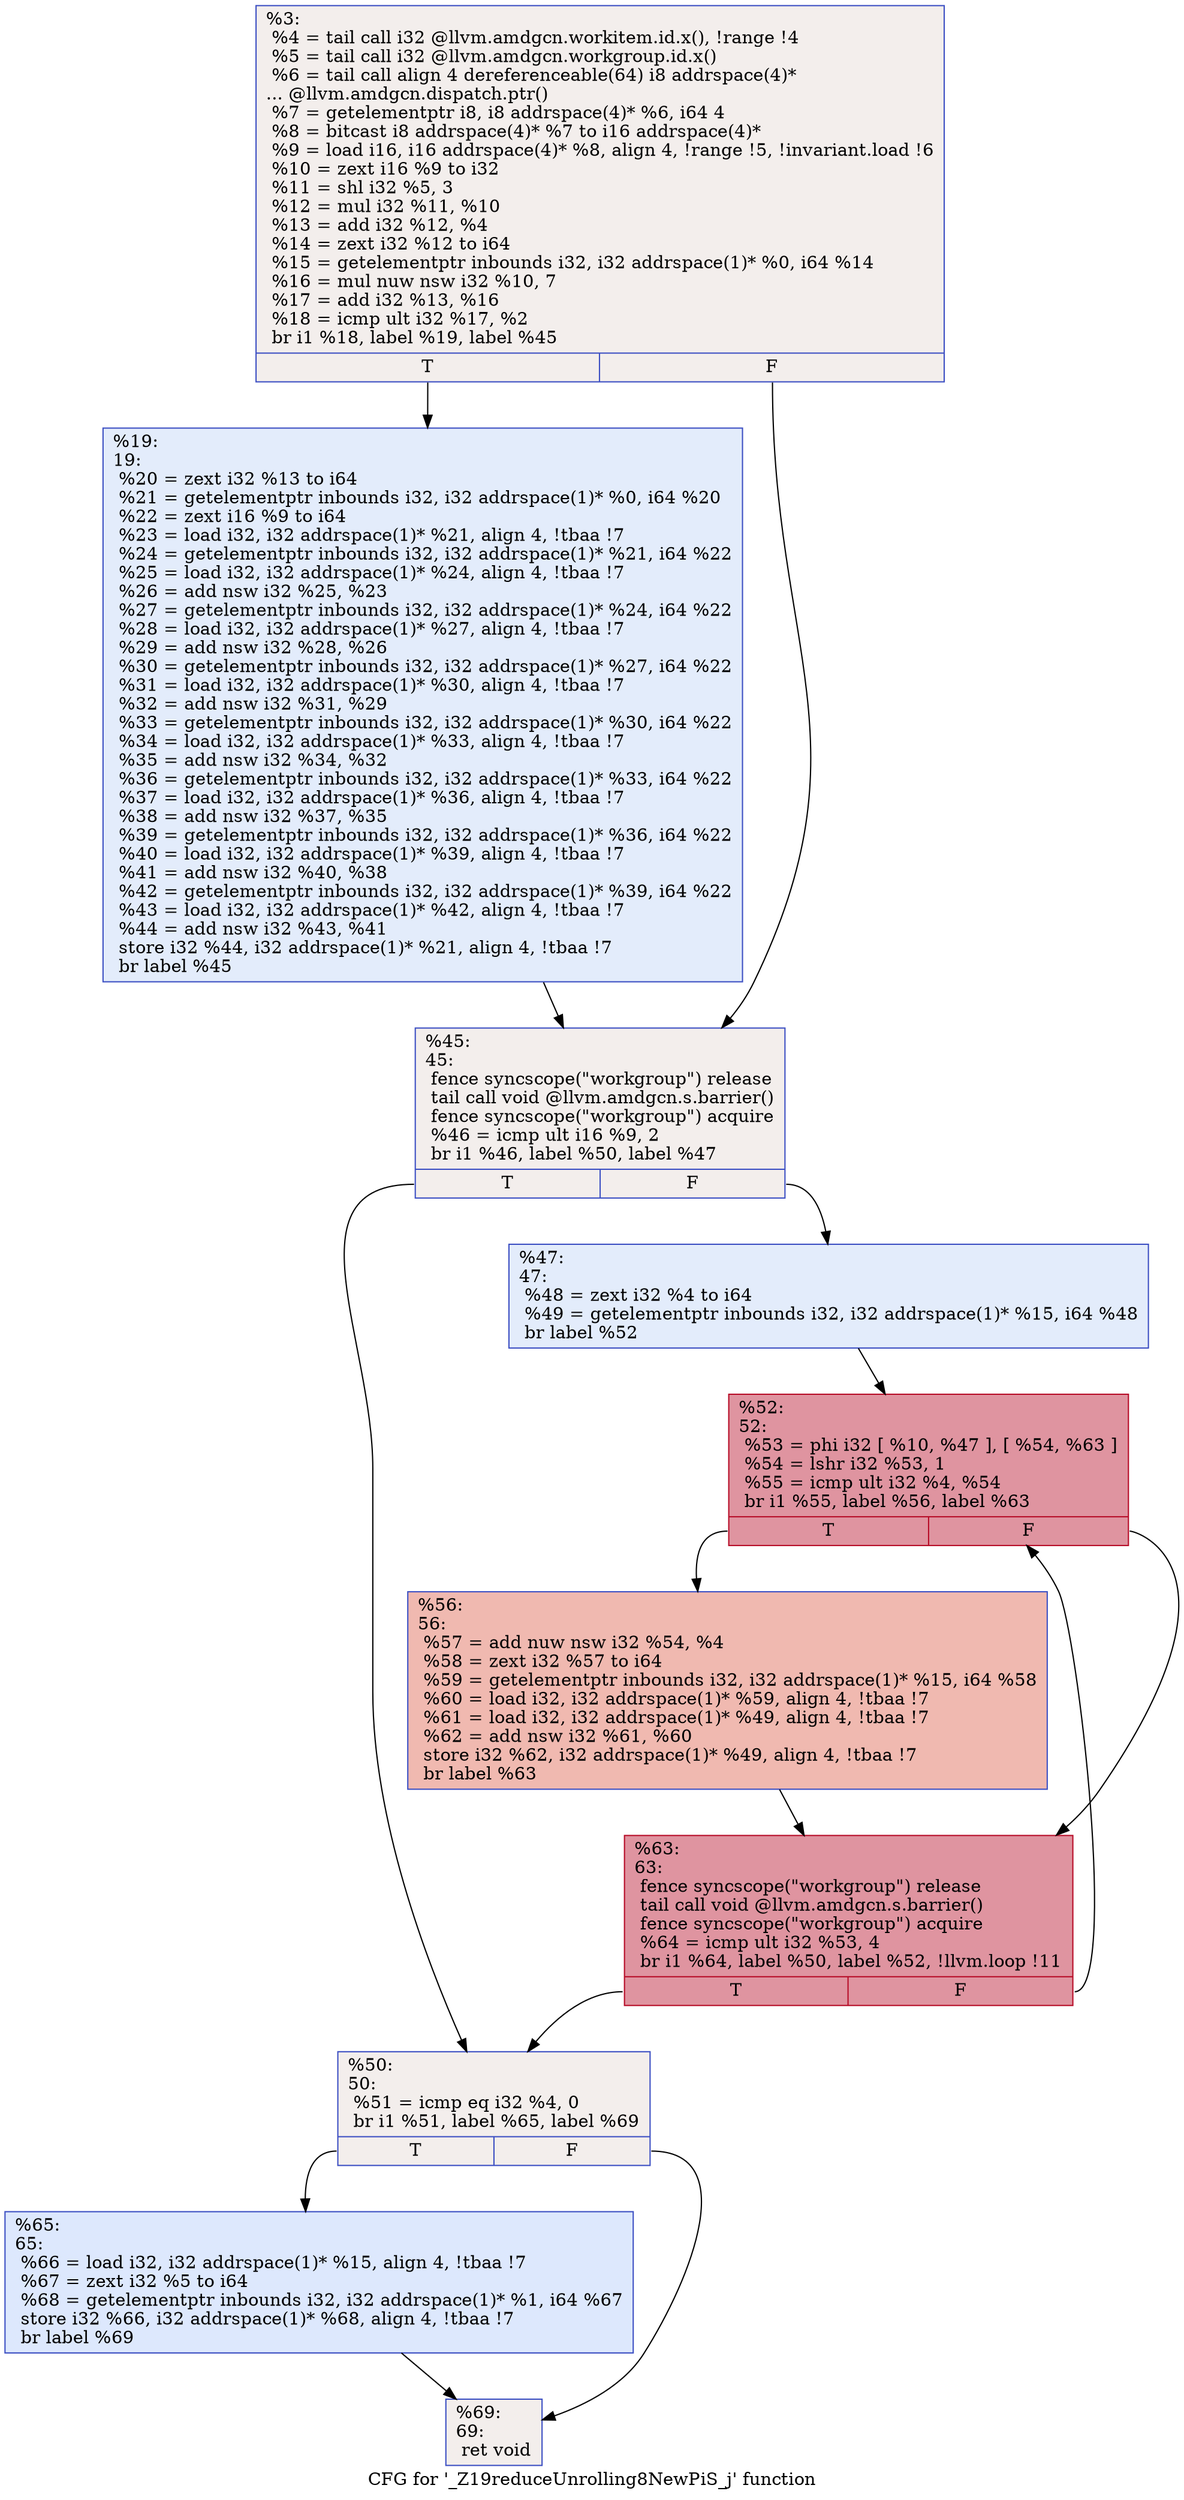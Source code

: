 digraph "CFG for '_Z19reduceUnrolling8NewPiS_j' function" {
	label="CFG for '_Z19reduceUnrolling8NewPiS_j' function";

	Node0x522fc10 [shape=record,color="#3d50c3ff", style=filled, fillcolor="#e3d9d370",label="{%3:\l  %4 = tail call i32 @llvm.amdgcn.workitem.id.x(), !range !4\l  %5 = tail call i32 @llvm.amdgcn.workgroup.id.x()\l  %6 = tail call align 4 dereferenceable(64) i8 addrspace(4)*\l... @llvm.amdgcn.dispatch.ptr()\l  %7 = getelementptr i8, i8 addrspace(4)* %6, i64 4\l  %8 = bitcast i8 addrspace(4)* %7 to i16 addrspace(4)*\l  %9 = load i16, i16 addrspace(4)* %8, align 4, !range !5, !invariant.load !6\l  %10 = zext i16 %9 to i32\l  %11 = shl i32 %5, 3\l  %12 = mul i32 %11, %10\l  %13 = add i32 %12, %4\l  %14 = zext i32 %12 to i64\l  %15 = getelementptr inbounds i32, i32 addrspace(1)* %0, i64 %14\l  %16 = mul nuw nsw i32 %10, 7\l  %17 = add i32 %13, %16\l  %18 = icmp ult i32 %17, %2\l  br i1 %18, label %19, label %45\l|{<s0>T|<s1>F}}"];
	Node0x522fc10:s0 -> Node0x52309a0;
	Node0x522fc10:s1 -> Node0x5231f10;
	Node0x52309a0 [shape=record,color="#3d50c3ff", style=filled, fillcolor="#bfd3f670",label="{%19:\l19:                                               \l  %20 = zext i32 %13 to i64\l  %21 = getelementptr inbounds i32, i32 addrspace(1)* %0, i64 %20\l  %22 = zext i16 %9 to i64\l  %23 = load i32, i32 addrspace(1)* %21, align 4, !tbaa !7\l  %24 = getelementptr inbounds i32, i32 addrspace(1)* %21, i64 %22\l  %25 = load i32, i32 addrspace(1)* %24, align 4, !tbaa !7\l  %26 = add nsw i32 %25, %23\l  %27 = getelementptr inbounds i32, i32 addrspace(1)* %24, i64 %22\l  %28 = load i32, i32 addrspace(1)* %27, align 4, !tbaa !7\l  %29 = add nsw i32 %28, %26\l  %30 = getelementptr inbounds i32, i32 addrspace(1)* %27, i64 %22\l  %31 = load i32, i32 addrspace(1)* %30, align 4, !tbaa !7\l  %32 = add nsw i32 %31, %29\l  %33 = getelementptr inbounds i32, i32 addrspace(1)* %30, i64 %22\l  %34 = load i32, i32 addrspace(1)* %33, align 4, !tbaa !7\l  %35 = add nsw i32 %34, %32\l  %36 = getelementptr inbounds i32, i32 addrspace(1)* %33, i64 %22\l  %37 = load i32, i32 addrspace(1)* %36, align 4, !tbaa !7\l  %38 = add nsw i32 %37, %35\l  %39 = getelementptr inbounds i32, i32 addrspace(1)* %36, i64 %22\l  %40 = load i32, i32 addrspace(1)* %39, align 4, !tbaa !7\l  %41 = add nsw i32 %40, %38\l  %42 = getelementptr inbounds i32, i32 addrspace(1)* %39, i64 %22\l  %43 = load i32, i32 addrspace(1)* %42, align 4, !tbaa !7\l  %44 = add nsw i32 %43, %41\l  store i32 %44, i32 addrspace(1)* %21, align 4, !tbaa !7\l  br label %45\l}"];
	Node0x52309a0 -> Node0x5231f10;
	Node0x5231f10 [shape=record,color="#3d50c3ff", style=filled, fillcolor="#e3d9d370",label="{%45:\l45:                                               \l  fence syncscope(\"workgroup\") release\l  tail call void @llvm.amdgcn.s.barrier()\l  fence syncscope(\"workgroup\") acquire\l  %46 = icmp ult i16 %9, 2\l  br i1 %46, label %50, label %47\l|{<s0>T|<s1>F}}"];
	Node0x5231f10:s0 -> Node0x5233a10;
	Node0x5231f10:s1 -> Node0x5233aa0;
	Node0x5233aa0 [shape=record,color="#3d50c3ff", style=filled, fillcolor="#bfd3f670",label="{%47:\l47:                                               \l  %48 = zext i32 %4 to i64\l  %49 = getelementptr inbounds i32, i32 addrspace(1)* %15, i64 %48\l  br label %52\l}"];
	Node0x5233aa0 -> Node0x5233cf0;
	Node0x5233a10 [shape=record,color="#3d50c3ff", style=filled, fillcolor="#e3d9d370",label="{%50:\l50:                                               \l  %51 = icmp eq i32 %4, 0\l  br i1 %51, label %65, label %69\l|{<s0>T|<s1>F}}"];
	Node0x5233a10:s0 -> Node0x5233e70;
	Node0x5233a10:s1 -> Node0x5233ec0;
	Node0x5233cf0 [shape=record,color="#b70d28ff", style=filled, fillcolor="#b70d2870",label="{%52:\l52:                                               \l  %53 = phi i32 [ %10, %47 ], [ %54, %63 ]\l  %54 = lshr i32 %53, 1\l  %55 = icmp ult i32 %4, %54\l  br i1 %55, label %56, label %63\l|{<s0>T|<s1>F}}"];
	Node0x5233cf0:s0 -> Node0x52342c0;
	Node0x5233cf0:s1 -> Node0x5234030;
	Node0x52342c0 [shape=record,color="#3d50c3ff", style=filled, fillcolor="#de614d70",label="{%56:\l56:                                               \l  %57 = add nuw nsw i32 %54, %4\l  %58 = zext i32 %57 to i64\l  %59 = getelementptr inbounds i32, i32 addrspace(1)* %15, i64 %58\l  %60 = load i32, i32 addrspace(1)* %59, align 4, !tbaa !7\l  %61 = load i32, i32 addrspace(1)* %49, align 4, !tbaa !7\l  %62 = add nsw i32 %61, %60\l  store i32 %62, i32 addrspace(1)* %49, align 4, !tbaa !7\l  br label %63\l}"];
	Node0x52342c0 -> Node0x5234030;
	Node0x5234030 [shape=record,color="#b70d28ff", style=filled, fillcolor="#b70d2870",label="{%63:\l63:                                               \l  fence syncscope(\"workgroup\") release\l  tail call void @llvm.amdgcn.s.barrier()\l  fence syncscope(\"workgroup\") acquire\l  %64 = icmp ult i32 %53, 4\l  br i1 %64, label %50, label %52, !llvm.loop !11\l|{<s0>T|<s1>F}}"];
	Node0x5234030:s0 -> Node0x5233a10;
	Node0x5234030:s1 -> Node0x5233cf0;
	Node0x5233e70 [shape=record,color="#3d50c3ff", style=filled, fillcolor="#b2ccfb70",label="{%65:\l65:                                               \l  %66 = load i32, i32 addrspace(1)* %15, align 4, !tbaa !7\l  %67 = zext i32 %5 to i64\l  %68 = getelementptr inbounds i32, i32 addrspace(1)* %1, i64 %67\l  store i32 %66, i32 addrspace(1)* %68, align 4, !tbaa !7\l  br label %69\l}"];
	Node0x5233e70 -> Node0x5233ec0;
	Node0x5233ec0 [shape=record,color="#3d50c3ff", style=filled, fillcolor="#e3d9d370",label="{%69:\l69:                                               \l  ret void\l}"];
}
